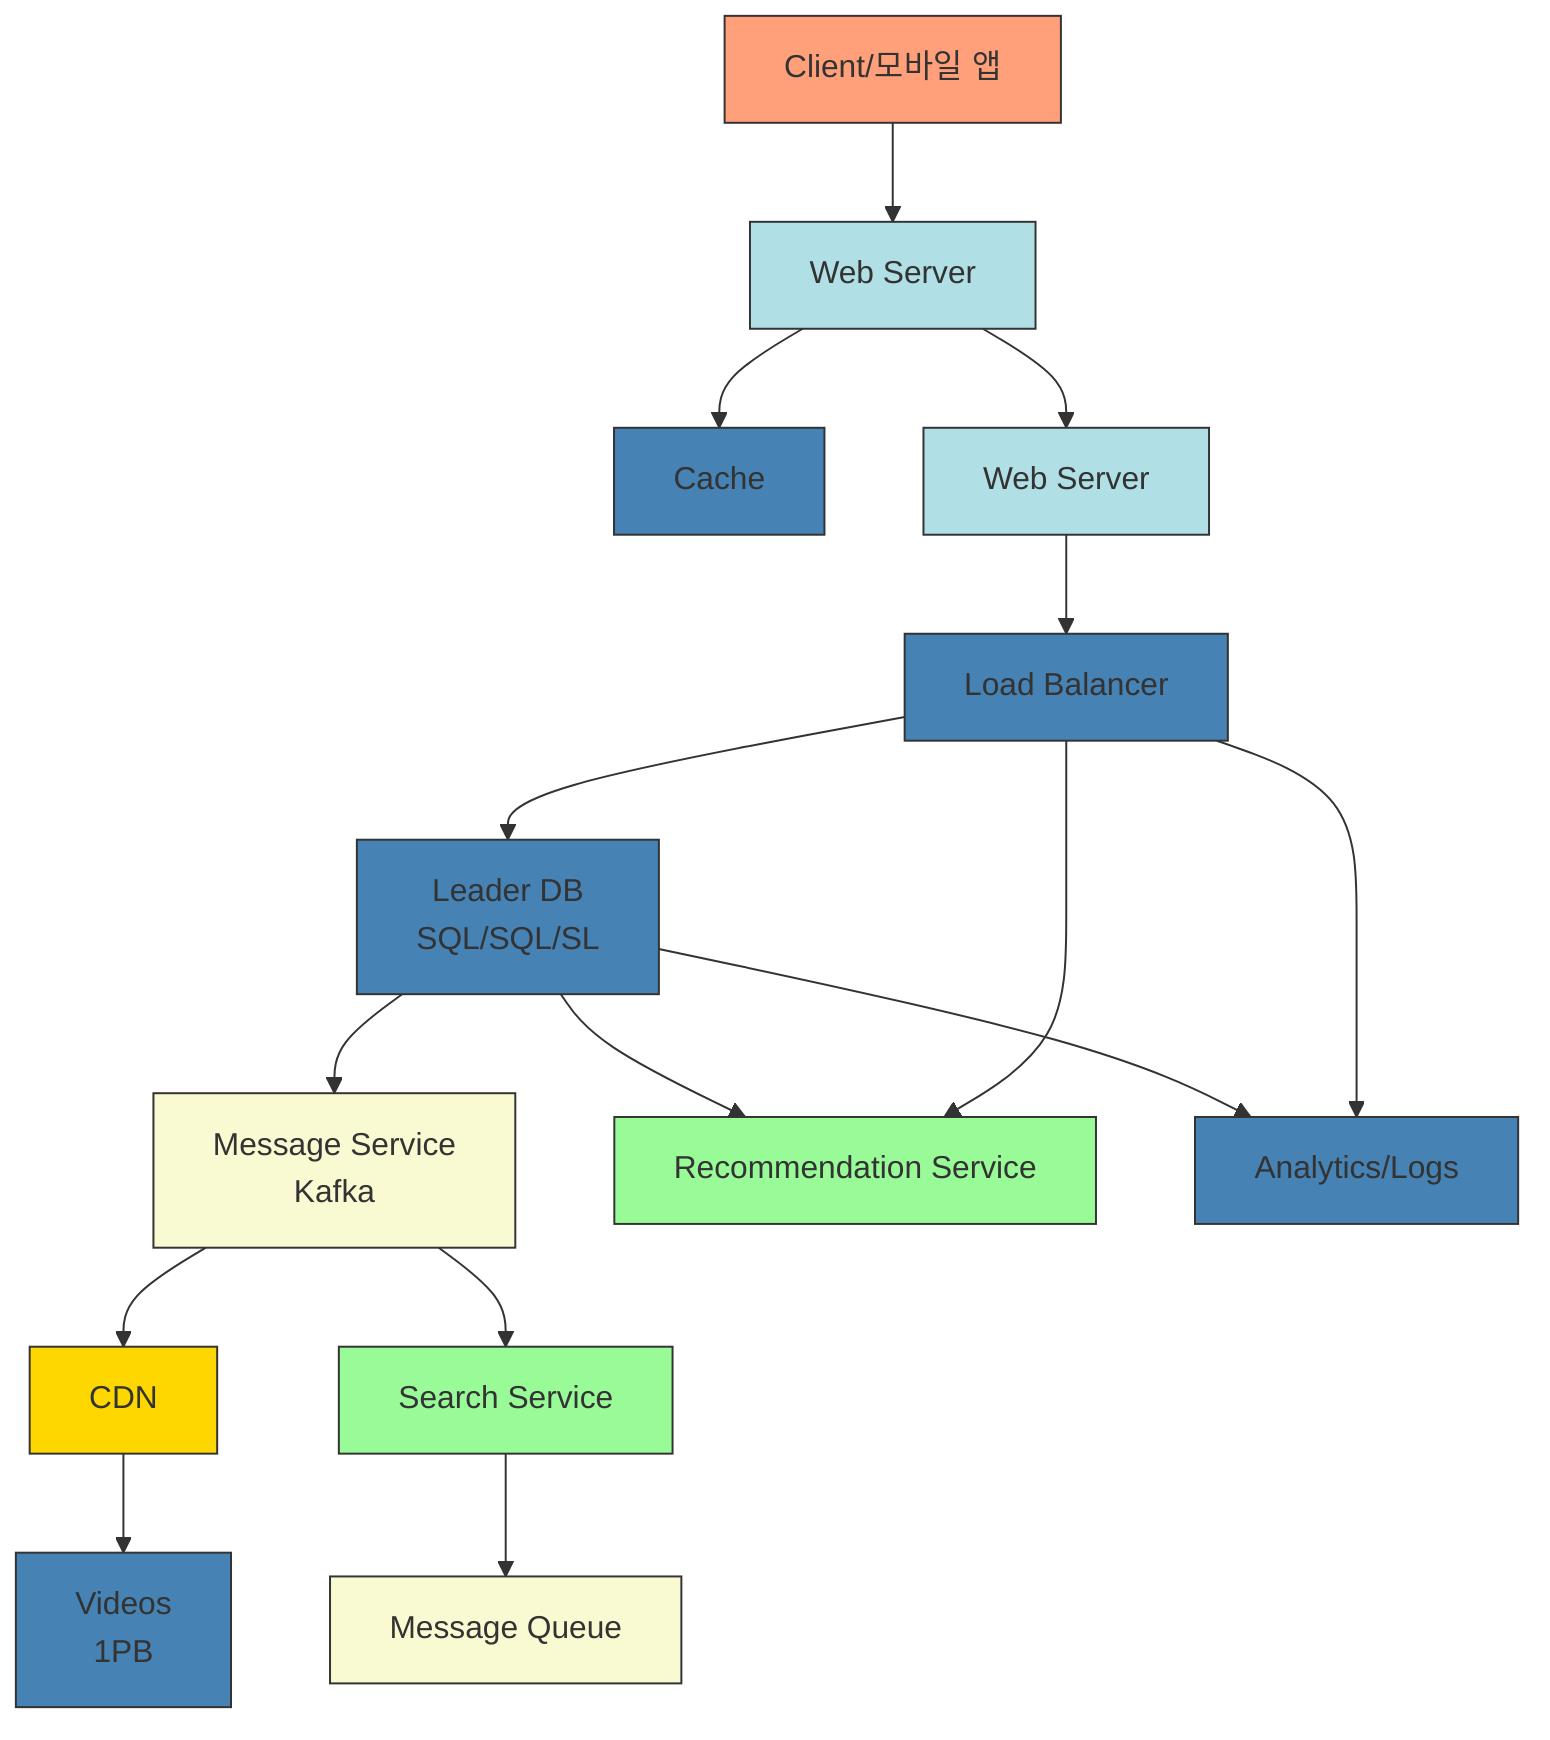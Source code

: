flowchart TD
    Client[Client/모바일 앱] --> WebServer1[Web Server]
    WebServer1 --> Cache[Cache]
    WebServer1 --> WebServer2[Web Server]
    WebServer2 --> LoadBalancer[Load Balancer]
    LoadBalancer --> Leader[Leader DB\nSQL/SQL/SL]
    
    Kafka[Message Service\nKafka] --> CDN[CDN]
    CDN --> Videos[Videos\n1PB]
    
    Kafka --> SearchService[Search Service]
    SearchService --> MessageQueue[Message Queue]
    
    Leader --> RecommendationService[Recommendation Service]
    Leader --> AnalyticsLogs[Analytics/Logs]
    Leader --> Kafka
    
    LoadBalancer --> RecommendationService
    LoadBalancer --> AnalyticsLogs
    
    classDef client fill:#FFA07A,stroke:#333,stroke-width:1px;
    classDef webserver fill:#B0E0E6,stroke:#333,stroke-width:1px;
    classDef database fill:#4682B4,stroke:#333,stroke-width:1px;
    classDef service fill:#98FB98,stroke:#333,stroke-width:1px;
    classDef cdn fill:#FFD700,stroke:#333,stroke-width:1px;
    classDef kafka fill:#FAFAD2,stroke:#333,stroke-width:1px;
    
    class Client client;
    class WebServer1,WebServer2 webserver;
    class Cache,LoadBalancer,Leader,Videos,AnalyticsLogs database;
    class RecommendationService,SearchService service;
    class CDN cdn;
    class Kafka,MessageQueue kafka;
